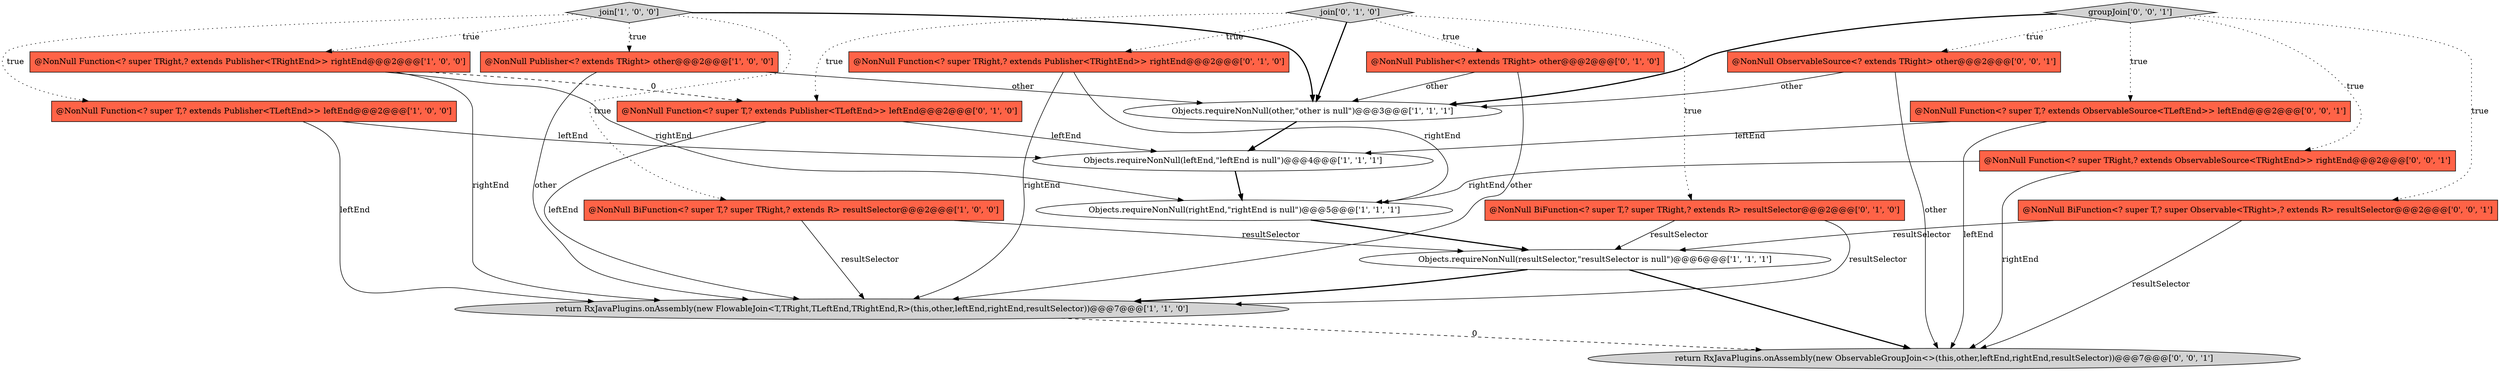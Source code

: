 digraph {
11 [style = filled, label = "@NonNull Function<? super TRight,? extends Publisher<TRightEnd>> rightEnd@@@2@@@['0', '1', '0']", fillcolor = tomato, shape = box image = "AAA0AAABBB2BBB"];
12 [style = filled, label = "@NonNull Publisher<? extends TRight> other@@@2@@@['0', '1', '0']", fillcolor = tomato, shape = box image = "AAA0AAABBB2BBB"];
13 [style = filled, label = "join['0', '1', '0']", fillcolor = lightgray, shape = diamond image = "AAA0AAABBB2BBB"];
6 [style = filled, label = "@NonNull Function<? super TRight,? extends Publisher<TRightEnd>> rightEnd@@@2@@@['1', '0', '0']", fillcolor = tomato, shape = box image = "AAA1AAABBB1BBB"];
10 [style = filled, label = "@NonNull BiFunction<? super T,? super TRight,? extends R> resultSelector@@@2@@@['0', '1', '0']", fillcolor = tomato, shape = box image = "AAA0AAABBB2BBB"];
7 [style = filled, label = "return RxJavaPlugins.onAssembly(new FlowableJoin<T,TRight,TLeftEnd,TRightEnd,R>(this,other,leftEnd,rightEnd,resultSelector))@@@7@@@['1', '1', '0']", fillcolor = lightgray, shape = ellipse image = "AAA0AAABBB1BBB"];
4 [style = filled, label = "join['1', '0', '0']", fillcolor = lightgray, shape = diamond image = "AAA0AAABBB1BBB"];
17 [style = filled, label = "return RxJavaPlugins.onAssembly(new ObservableGroupJoin<>(this,other,leftEnd,rightEnd,resultSelector))@@@7@@@['0', '0', '1']", fillcolor = lightgray, shape = ellipse image = "AAA0AAABBB3BBB"];
15 [style = filled, label = "@NonNull Function<? super T,? extends ObservableSource<TLeftEnd>> leftEnd@@@2@@@['0', '0', '1']", fillcolor = tomato, shape = box image = "AAA0AAABBB3BBB"];
14 [style = filled, label = "@NonNull Function<? super T,? extends Publisher<TLeftEnd>> leftEnd@@@2@@@['0', '1', '0']", fillcolor = tomato, shape = box image = "AAA1AAABBB2BBB"];
18 [style = filled, label = "@NonNull ObservableSource<? extends TRight> other@@@2@@@['0', '0', '1']", fillcolor = tomato, shape = box image = "AAA0AAABBB3BBB"];
3 [style = filled, label = "@NonNull BiFunction<? super T,? super TRight,? extends R> resultSelector@@@2@@@['1', '0', '0']", fillcolor = tomato, shape = box image = "AAA0AAABBB1BBB"];
8 [style = filled, label = "Objects.requireNonNull(leftEnd,\"leftEnd is null\")@@@4@@@['1', '1', '1']", fillcolor = white, shape = ellipse image = "AAA0AAABBB1BBB"];
20 [style = filled, label = "@NonNull Function<? super TRight,? extends ObservableSource<TRightEnd>> rightEnd@@@2@@@['0', '0', '1']", fillcolor = tomato, shape = box image = "AAA0AAABBB3BBB"];
0 [style = filled, label = "@NonNull Function<? super T,? extends Publisher<TLeftEnd>> leftEnd@@@2@@@['1', '0', '0']", fillcolor = tomato, shape = box image = "AAA0AAABBB1BBB"];
9 [style = filled, label = "Objects.requireNonNull(other,\"other is null\")@@@3@@@['1', '1', '1']", fillcolor = white, shape = ellipse image = "AAA0AAABBB1BBB"];
16 [style = filled, label = "groupJoin['0', '0', '1']", fillcolor = lightgray, shape = diamond image = "AAA0AAABBB3BBB"];
19 [style = filled, label = "@NonNull BiFunction<? super T,? super Observable<TRight>,? extends R> resultSelector@@@2@@@['0', '0', '1']", fillcolor = tomato, shape = box image = "AAA0AAABBB3BBB"];
1 [style = filled, label = "Objects.requireNonNull(rightEnd,\"rightEnd is null\")@@@5@@@['1', '1', '1']", fillcolor = white, shape = ellipse image = "AAA0AAABBB1BBB"];
2 [style = filled, label = "Objects.requireNonNull(resultSelector,\"resultSelector is null\")@@@6@@@['1', '1', '1']", fillcolor = white, shape = ellipse image = "AAA0AAABBB1BBB"];
5 [style = filled, label = "@NonNull Publisher<? extends TRight> other@@@2@@@['1', '0', '0']", fillcolor = tomato, shape = box image = "AAA0AAABBB1BBB"];
20->17 [style = solid, label="rightEnd"];
2->17 [style = bold, label=""];
4->9 [style = bold, label=""];
4->5 [style = dotted, label="true"];
4->6 [style = dotted, label="true"];
16->19 [style = dotted, label="true"];
20->1 [style = solid, label="rightEnd"];
18->17 [style = solid, label="other"];
13->12 [style = dotted, label="true"];
7->17 [style = dashed, label="0"];
4->0 [style = dotted, label="true"];
10->2 [style = solid, label="resultSelector"];
16->20 [style = dotted, label="true"];
19->2 [style = solid, label="resultSelector"];
14->8 [style = solid, label="leftEnd"];
6->14 [style = dashed, label="0"];
9->8 [style = bold, label=""];
15->8 [style = solid, label="leftEnd"];
12->7 [style = solid, label="other"];
13->10 [style = dotted, label="true"];
0->7 [style = solid, label="leftEnd"];
5->7 [style = solid, label="other"];
8->1 [style = bold, label=""];
3->7 [style = solid, label="resultSelector"];
18->9 [style = solid, label="other"];
4->3 [style = dotted, label="true"];
0->8 [style = solid, label="leftEnd"];
10->7 [style = solid, label="resultSelector"];
14->7 [style = solid, label="leftEnd"];
3->2 [style = solid, label="resultSelector"];
6->7 [style = solid, label="rightEnd"];
19->17 [style = solid, label="resultSelector"];
13->11 [style = dotted, label="true"];
5->9 [style = solid, label="other"];
1->2 [style = bold, label=""];
13->9 [style = bold, label=""];
6->1 [style = solid, label="rightEnd"];
2->7 [style = bold, label=""];
13->14 [style = dotted, label="true"];
15->17 [style = solid, label="leftEnd"];
16->9 [style = bold, label=""];
12->9 [style = solid, label="other"];
11->1 [style = solid, label="rightEnd"];
16->15 [style = dotted, label="true"];
11->7 [style = solid, label="rightEnd"];
16->18 [style = dotted, label="true"];
}
